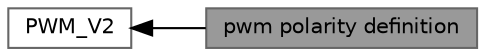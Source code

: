 digraph "pwm polarity definition"
{
 // LATEX_PDF_SIZE
  bgcolor="transparent";
  edge [fontname=Helvetica,fontsize=10,labelfontname=Helvetica,labelfontsize=10];
  node [fontname=Helvetica,fontsize=10,shape=box,height=0.2,width=0.4];
  rankdir=LR;
  Node1 [label="pwm polarity definition",height=0.2,width=0.4,color="gray40", fillcolor="grey60", style="filled", fontcolor="black",tooltip=" "];
  Node2 [label="PWM_V2",height=0.2,width=0.4,color="grey40", fillcolor="white", style="filled",URL="$group___p_w_m___v2.html",tooltip=" "];
  Node2->Node1 [shape=plaintext, dir="back", style="solid"];
}
